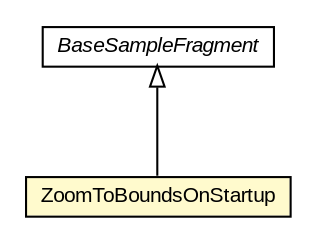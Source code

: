 #!/usr/local/bin/dot
#
# Class diagram 
# Generated by UMLGraph version R5_6-24-gf6e263 (http://www.umlgraph.org/)
#

digraph G {
	edge [fontname="arial",fontsize=10,labelfontname="arial",labelfontsize=10];
	node [fontname="arial",fontsize=10,shape=plaintext];
	nodesep=0.25;
	ranksep=0.5;
	// org.osmdroid.samplefragments.BaseSampleFragment
	c323876 [label=<<table title="org.osmdroid.samplefragments.BaseSampleFragment" border="0" cellborder="1" cellspacing="0" cellpadding="2" port="p" href="../BaseSampleFragment.html">
		<tr><td><table border="0" cellspacing="0" cellpadding="1">
<tr><td align="center" balign="center"><font face="arial italic"> BaseSampleFragment </font></td></tr>
		</table></td></tr>
		</table>>, URL="../BaseSampleFragment.html", fontname="arial", fontcolor="black", fontsize=10.0];
	// org.osmdroid.samplefragments.events.ZoomToBoundsOnStartup
	c323939 [label=<<table title="org.osmdroid.samplefragments.events.ZoomToBoundsOnStartup" border="0" cellborder="1" cellspacing="0" cellpadding="2" port="p" bgcolor="lemonChiffon" href="./ZoomToBoundsOnStartup.html">
		<tr><td><table border="0" cellspacing="0" cellpadding="1">
<tr><td align="center" balign="center"> ZoomToBoundsOnStartup </td></tr>
		</table></td></tr>
		</table>>, URL="./ZoomToBoundsOnStartup.html", fontname="arial", fontcolor="black", fontsize=10.0];
	//org.osmdroid.samplefragments.events.ZoomToBoundsOnStartup extends org.osmdroid.samplefragments.BaseSampleFragment
	c323876:p -> c323939:p [dir=back,arrowtail=empty];
}

